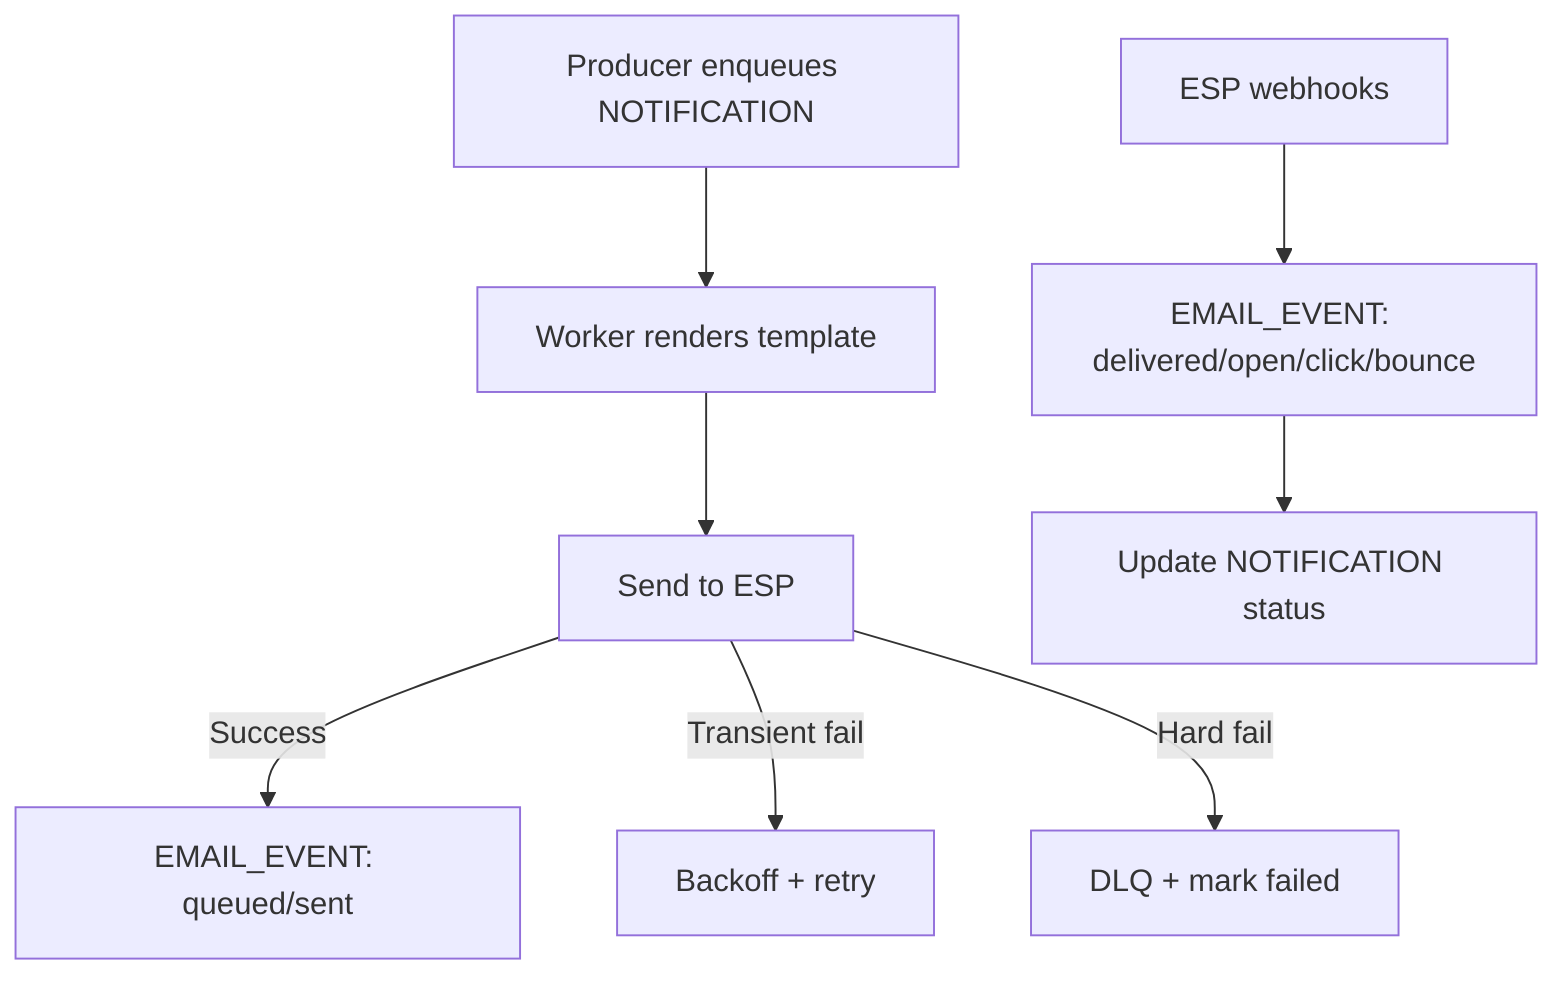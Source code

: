 flowchart TD
  A[Producer enqueues NOTIFICATION] --> B[Worker renders template]
  B --> C[Send to ESP]
  C -->|Success| D[EMAIL_EVENT: queued/sent]
  C -->|Transient fail| E[Backoff + retry]
  C -->|Hard fail| F[DLQ + mark failed]
  G[ESP webhooks] --> H[EMAIL_EVENT: delivered/open/click/bounce]
  H --> I[Update NOTIFICATION status]